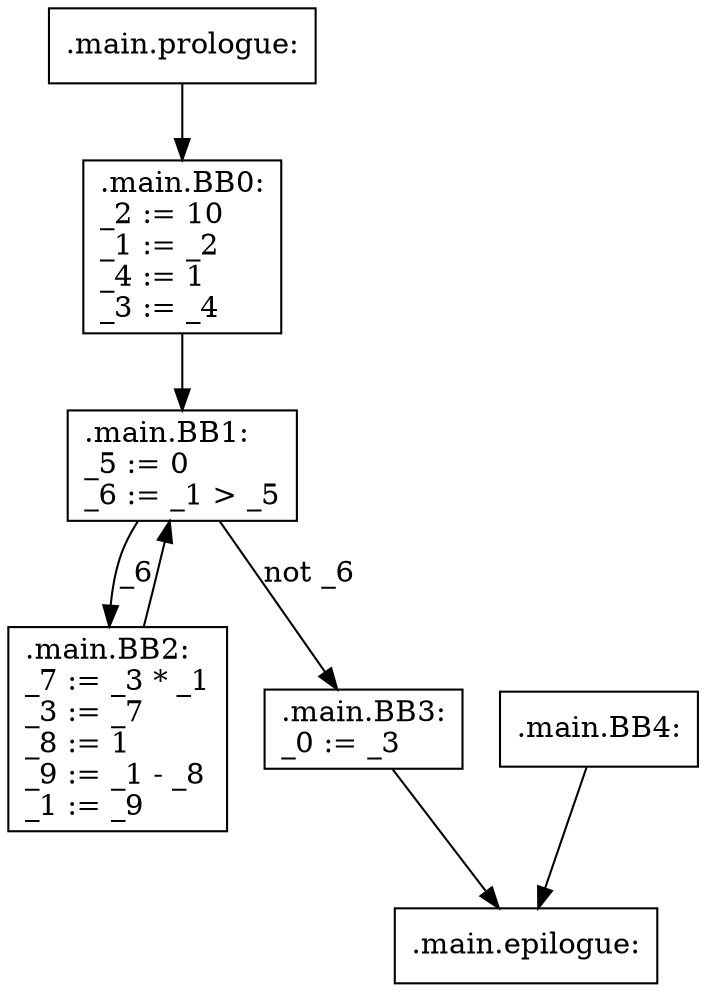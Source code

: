 digraph cfg {
node [shape = "box"]
_main_prologue[label = ".main.prologue:\l"]
_main_prologue -> _main_BB0
_main_BB0[label = ".main.BB0:\l_2 := 10\l_1 := _2\l_4 := 1\l_3 := _4\l"]
_main_BB0 -> _main_BB1
_main_BB1[label = ".main.BB1:\l_5 := 0\l_6 := _1 > _5\l"]
_main_BB1 -> _main_BB2 [label = "_6"]
_main_BB1 -> _main_BB3 [label = "not _6"]
_main_BB2[label = ".main.BB2:\l_7 := _3 * _1\l_3 := _7\l_8 := 1\l_9 := _1 - _8\l_1 := _9\l"]
_main_BB2 -> _main_BB1
_main_BB3[label = ".main.BB3:\l_0 := _3\l"]
_main_BB3 -> _main_epilogue
_main_BB4[label = ".main.BB4:\l"]
_main_BB4 -> _main_epilogue
_main_epilogue[label = ".main.epilogue:\l"]
}
